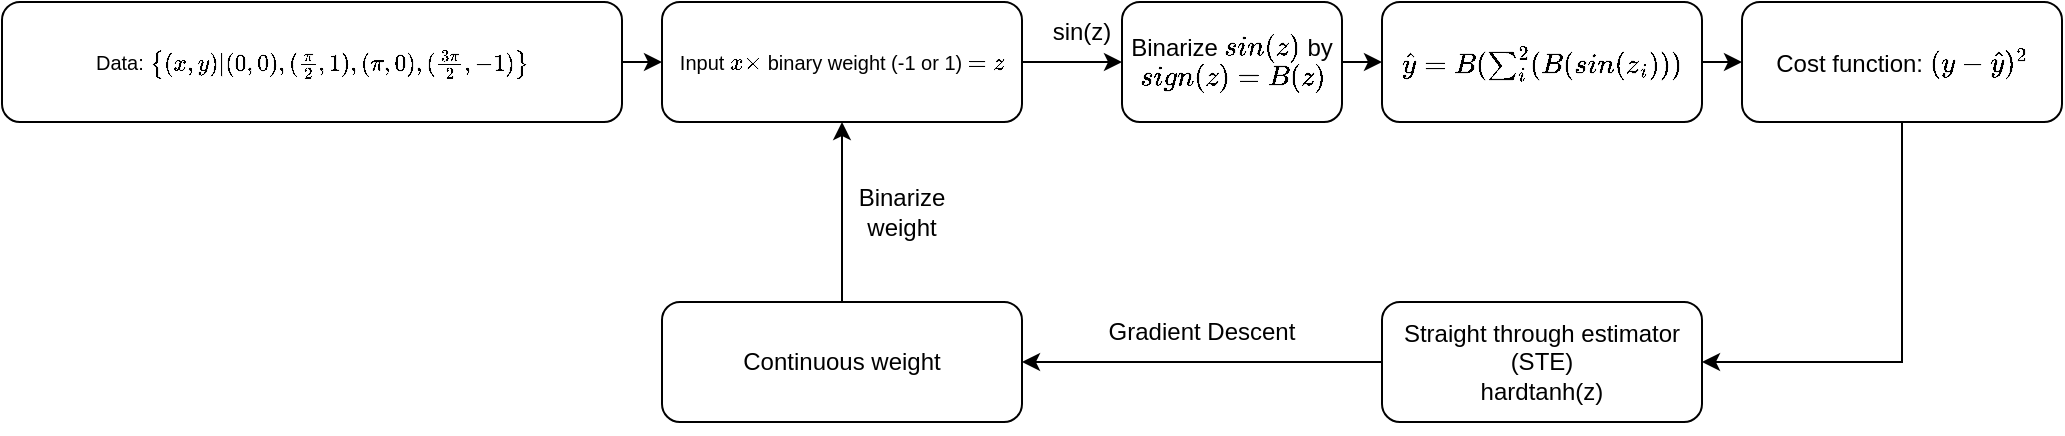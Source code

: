 <mxfile version="24.4.8" type="github">
  <diagram id="C5RBs43oDa-KdzZeNtuy" name="Page-1">
    <mxGraphModel dx="2781" dy="998" grid="1" gridSize="10" guides="1" tooltips="1" connect="1" arrows="1" fold="1" page="1" pageScale="1" pageWidth="827" pageHeight="1169" math="1" shadow="0">
      <root>
        <mxCell id="WIyWlLk6GJQsqaUBKTNV-0" />
        <mxCell id="WIyWlLk6GJQsqaUBKTNV-1" parent="WIyWlLk6GJQsqaUBKTNV-0" />
        <mxCell id="U-d6bVqtbt9CfZtdxkYJ-5" value="" style="edgeStyle=orthogonalEdgeStyle;rounded=0;orthogonalLoop=1;jettySize=auto;html=1;fontFamily=Helvetica;fontSize=12;fontColor=default;entryX=0;entryY=0.5;entryDx=0;entryDy=0;exitX=1;exitY=0.5;exitDx=0;exitDy=0;" edge="1" parent="WIyWlLk6GJQsqaUBKTNV-1" source="U-d6bVqtbt9CfZtdxkYJ-4" target="U-d6bVqtbt9CfZtdxkYJ-7">
          <mxGeometry relative="1" as="geometry">
            <mxPoint x="-200" y="184.5" as="sourcePoint" />
            <mxPoint x="-46" y="184.5" as="targetPoint" />
          </mxGeometry>
        </mxCell>
        <mxCell id="U-d6bVqtbt9CfZtdxkYJ-4" value="&lt;span style=&quot;font-size: 10px;&quot;&gt;Data: \(\left\{(x,y)|(0,0), (\frac{\pi}{2},1), (\pi,0), (\frac{3\pi}{2},-1)\right \}\)&lt;br&gt;&lt;/span&gt;" style="rounded=1;whiteSpace=wrap;html=1;fontSize=12;glass=0;strokeWidth=1;shadow=0;" vertex="1" parent="WIyWlLk6GJQsqaUBKTNV-1">
          <mxGeometry x="-470" y="180" width="310" height="60" as="geometry" />
        </mxCell>
        <mxCell id="U-d6bVqtbt9CfZtdxkYJ-7" value="&lt;span style=&quot;font-size: 10px;&quot;&gt;Input \(x\times\) binary weight (-1 or 1) \(=z\)&lt;/span&gt;" style="rounded=1;whiteSpace=wrap;html=1;fontSize=12;glass=0;strokeWidth=1;shadow=0;" vertex="1" parent="WIyWlLk6GJQsqaUBKTNV-1">
          <mxGeometry x="-140" y="180" width="180" height="60" as="geometry" />
        </mxCell>
        <mxCell id="U-d6bVqtbt9CfZtdxkYJ-8" value="" style="edgeStyle=orthogonalEdgeStyle;rounded=0;orthogonalLoop=1;jettySize=auto;html=1;fontFamily=Helvetica;fontSize=12;fontColor=default;exitX=1;exitY=0.5;exitDx=0;exitDy=0;movable=0;resizable=0;rotatable=0;deletable=0;editable=0;locked=1;connectable=0;entryX=0;entryY=0.5;entryDx=0;entryDy=0;" edge="1" parent="WIyWlLk6GJQsqaUBKTNV-1" source="U-d6bVqtbt9CfZtdxkYJ-7" target="U-d6bVqtbt9CfZtdxkYJ-10">
          <mxGeometry relative="1" as="geometry">
            <mxPoint x="-150" y="220" as="sourcePoint" />
            <mxPoint x="100" y="210" as="targetPoint" />
          </mxGeometry>
        </mxCell>
        <mxCell id="U-d6bVqtbt9CfZtdxkYJ-9" value="sin(z)" style="text;html=1;align=center;verticalAlign=middle;whiteSpace=wrap;rounded=0;fontFamily=Helvetica;fontSize=12;fontColor=default;movable=1;resizable=1;rotatable=1;deletable=1;editable=1;locked=0;connectable=1;" vertex="1" parent="WIyWlLk6GJQsqaUBKTNV-1">
          <mxGeometry x="50" y="180" width="40" height="30" as="geometry" />
        </mxCell>
        <mxCell id="U-d6bVqtbt9CfZtdxkYJ-10" value="&lt;font style=&quot;font-size: 12px;&quot;&gt;Binarize \(sin(z)\) by \(sign(z)=B(z)\)&lt;/font&gt;" style="rounded=1;whiteSpace=wrap;html=1;fontSize=12;glass=0;strokeWidth=1;shadow=0;" vertex="1" parent="WIyWlLk6GJQsqaUBKTNV-1">
          <mxGeometry x="90" y="180" width="110" height="60" as="geometry" />
        </mxCell>
        <mxCell id="U-d6bVqtbt9CfZtdxkYJ-12" value="&lt;font style=&quot;font-size: 12px;&quot;&gt;\(\hat{y}=B(\sum_{i}^{2}(B(sin(z_i))) \)&lt;/font&gt;" style="rounded=1;whiteSpace=wrap;html=1;fontSize=12;glass=0;strokeWidth=1;shadow=0;" vertex="1" parent="WIyWlLk6GJQsqaUBKTNV-1">
          <mxGeometry x="220" y="180" width="160" height="60" as="geometry" />
        </mxCell>
        <mxCell id="U-d6bVqtbt9CfZtdxkYJ-16" value="" style="endArrow=classic;html=1;rounded=0;fontFamily=Helvetica;fontSize=12;fontColor=default;entryX=0;entryY=0.5;entryDx=0;entryDy=0;exitX=1;exitY=0.5;exitDx=0;exitDy=0;" edge="1" parent="WIyWlLk6GJQsqaUBKTNV-1" source="U-d6bVqtbt9CfZtdxkYJ-10" target="U-d6bVqtbt9CfZtdxkYJ-12">
          <mxGeometry width="50" height="50" relative="1" as="geometry">
            <mxPoint x="120" y="180" as="sourcePoint" />
            <mxPoint x="170" y="130" as="targetPoint" />
            <Array as="points" />
          </mxGeometry>
        </mxCell>
        <mxCell id="U-d6bVqtbt9CfZtdxkYJ-19" value="" style="endArrow=classic;html=1;rounded=0;fontFamily=Helvetica;fontSize=12;fontColor=default;exitX=1;exitY=0.5;exitDx=0;exitDy=0;entryX=0;entryY=0.5;entryDx=0;entryDy=0;" edge="1" parent="WIyWlLk6GJQsqaUBKTNV-1" source="U-d6bVqtbt9CfZtdxkYJ-12" target="U-d6bVqtbt9CfZtdxkYJ-20">
          <mxGeometry width="50" height="50" relative="1" as="geometry">
            <mxPoint x="220" y="220" as="sourcePoint" />
            <mxPoint x="460" y="210" as="targetPoint" />
            <Array as="points" />
          </mxGeometry>
        </mxCell>
        <mxCell id="U-d6bVqtbt9CfZtdxkYJ-20" value="&lt;font style=&quot;font-size: 12px;&quot;&gt;Cost function: \((y-\hat{y})^2 \)&lt;/font&gt;" style="rounded=1;whiteSpace=wrap;html=1;fontSize=12;glass=0;strokeWidth=1;shadow=0;" vertex="1" parent="WIyWlLk6GJQsqaUBKTNV-1">
          <mxGeometry x="400" y="180" width="160" height="60" as="geometry" />
        </mxCell>
        <mxCell id="U-d6bVqtbt9CfZtdxkYJ-23" value="" style="endArrow=classic;html=1;rounded=0;fontFamily=Helvetica;fontSize=12;fontColor=default;exitX=0.5;exitY=1;exitDx=0;exitDy=0;entryX=1;entryY=0.5;entryDx=0;entryDy=0;" edge="1" parent="WIyWlLk6GJQsqaUBKTNV-1" source="U-d6bVqtbt9CfZtdxkYJ-20" target="U-d6bVqtbt9CfZtdxkYJ-24">
          <mxGeometry width="50" height="50" relative="1" as="geometry">
            <mxPoint x="490" y="330" as="sourcePoint" />
            <mxPoint x="200" y="360" as="targetPoint" />
            <Array as="points">
              <mxPoint x="480" y="360" />
            </Array>
          </mxGeometry>
        </mxCell>
        <mxCell id="U-d6bVqtbt9CfZtdxkYJ-24" value="&lt;div&gt;&lt;br&gt;&lt;/div&gt;&lt;div&gt;Straight through estimator&lt;/div&gt;&lt;div&gt;(STE)&lt;/div&gt;&lt;div&gt;hardtanh(z)&lt;/div&gt;&lt;div&gt;&lt;br&gt;&lt;/div&gt;" style="rounded=1;whiteSpace=wrap;html=1;fontSize=12;glass=0;strokeWidth=1;shadow=0;" vertex="1" parent="WIyWlLk6GJQsqaUBKTNV-1">
          <mxGeometry x="220" y="330" width="160" height="60" as="geometry" />
        </mxCell>
        <mxCell id="U-d6bVqtbt9CfZtdxkYJ-25" value="Continuous weight" style="rounded=1;whiteSpace=wrap;html=1;fontSize=12;glass=0;strokeWidth=1;shadow=0;" vertex="1" parent="WIyWlLk6GJQsqaUBKTNV-1">
          <mxGeometry x="-140" y="330" width="180" height="60" as="geometry" />
        </mxCell>
        <mxCell id="U-d6bVqtbt9CfZtdxkYJ-26" value="" style="endArrow=classic;html=1;rounded=0;fontFamily=Helvetica;fontSize=12;fontColor=default;exitX=0;exitY=0.5;exitDx=0;exitDy=0;entryX=1;entryY=0.5;entryDx=0;entryDy=0;" edge="1" parent="WIyWlLk6GJQsqaUBKTNV-1" source="U-d6bVqtbt9CfZtdxkYJ-24" target="U-d6bVqtbt9CfZtdxkYJ-25">
          <mxGeometry width="50" height="50" relative="1" as="geometry">
            <mxPoint x="170" y="280" as="sourcePoint" />
            <mxPoint x="220" y="230" as="targetPoint" />
          </mxGeometry>
        </mxCell>
        <mxCell id="U-d6bVqtbt9CfZtdxkYJ-27" value="Gradient Descent" style="text;html=1;align=center;verticalAlign=middle;whiteSpace=wrap;rounded=0;fontFamily=Helvetica;fontSize=12;fontColor=default;" vertex="1" parent="WIyWlLk6GJQsqaUBKTNV-1">
          <mxGeometry x="70" y="330" width="120" height="30" as="geometry" />
        </mxCell>
        <mxCell id="U-d6bVqtbt9CfZtdxkYJ-28" style="edgeStyle=orthogonalEdgeStyle;rounded=0;orthogonalLoop=1;jettySize=auto;html=1;exitX=0.5;exitY=1;exitDx=0;exitDy=0;fontFamily=Helvetica;fontSize=12;fontColor=default;" edge="1" parent="WIyWlLk6GJQsqaUBKTNV-1" source="U-d6bVqtbt9CfZtdxkYJ-27" target="U-d6bVqtbt9CfZtdxkYJ-27">
          <mxGeometry relative="1" as="geometry" />
        </mxCell>
        <mxCell id="U-d6bVqtbt9CfZtdxkYJ-29" value="" style="endArrow=classic;html=1;rounded=0;fontFamily=Helvetica;fontSize=12;fontColor=default;entryX=0.5;entryY=1;entryDx=0;entryDy=0;exitX=0.5;exitY=0;exitDx=0;exitDy=0;" edge="1" parent="WIyWlLk6GJQsqaUBKTNV-1" source="U-d6bVqtbt9CfZtdxkYJ-25" target="U-d6bVqtbt9CfZtdxkYJ-7">
          <mxGeometry width="50" height="50" relative="1" as="geometry">
            <mxPoint x="-30" y="300" as="sourcePoint" />
            <mxPoint y="280" as="targetPoint" />
          </mxGeometry>
        </mxCell>
        <mxCell id="U-d6bVqtbt9CfZtdxkYJ-30" value="Binarize weight" style="text;html=1;align=center;verticalAlign=middle;whiteSpace=wrap;rounded=0;fontFamily=Helvetica;fontSize=12;fontColor=default;" vertex="1" parent="WIyWlLk6GJQsqaUBKTNV-1">
          <mxGeometry x="-50" y="270" width="60" height="30" as="geometry" />
        </mxCell>
      </root>
    </mxGraphModel>
  </diagram>
</mxfile>
